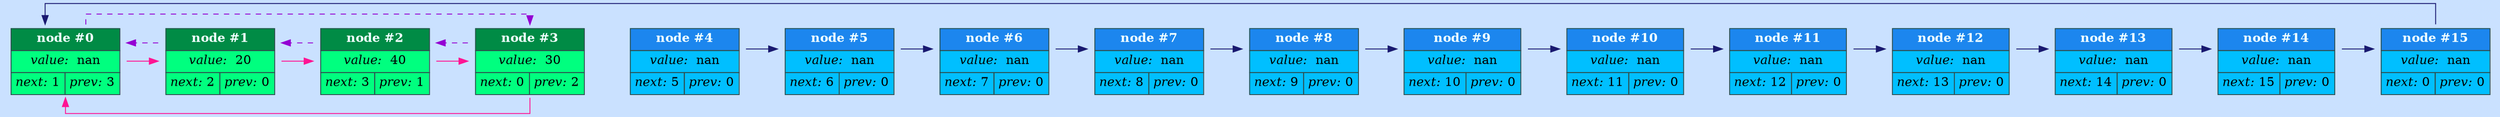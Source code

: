 digraph G{
layout=dot
rankdir=LR
splines=ortho
nodesep=0.1
overlap=voronoi
bgcolor=lightsteelblue1
node [shape=plaintext color=darkslategray]
node0 [label=<<TABLE BORDER="0" CELLBORDER="1" CELLSPACING="0" CELLPADDING="4" BGCOLOR="springgreen">
<TR><TD ALIGN="CENTER" COLSPAN="2" BGCOLOR="springgreen4"><FONT COLOR="azure"><B>node #0</B></FONT></TD></TR>
<TR><TD COLSPAN="2"><I>value: </I> nan</TD></TR>
<TR><TD><I>next: </I>1</TD><TD><I>prev: </I>3</TD></TR>
</TABLE>>]
node1 [label=<<TABLE BORDER="0" CELLBORDER="1" CELLSPACING="0" CELLPADDING="4" BGCOLOR="springgreen">
<TR><TD ALIGN="CENTER" COLSPAN="2" BGCOLOR="springgreen4"><FONT COLOR="azure"><B>node #1</B></FONT></TD></TR>
<TR><TD COLSPAN="2"><I>value: </I> 20</TD></TR>
<TR><TD><I>next: </I>2</TD><TD><I>prev: </I>0</TD></TR>
</TABLE>>]
node2 [label=<<TABLE BORDER="0" CELLBORDER="1" CELLSPACING="0" CELLPADDING="4" BGCOLOR="springgreen">
<TR><TD ALIGN="CENTER" COLSPAN="2" BGCOLOR="springgreen4"><FONT COLOR="azure"><B>node #2</B></FONT></TD></TR>
<TR><TD COLSPAN="2"><I>value: </I> 40</TD></TR>
<TR><TD><I>next: </I>3</TD><TD><I>prev: </I>1</TD></TR>
</TABLE>>]
node3 [label=<<TABLE BORDER="0" CELLBORDER="1" CELLSPACING="0" CELLPADDING="4" BGCOLOR="springgreen">
<TR><TD ALIGN="CENTER" COLSPAN="2" BGCOLOR="springgreen4"><FONT COLOR="azure"><B>node #3</B></FONT></TD></TR>
<TR><TD COLSPAN="2"><I>value: </I> 30</TD></TR>
<TR><TD><I>next: </I>0</TD><TD><I>prev: </I>2</TD></TR>
</TABLE>>]
node4 [label=<<TABLE BORDER="0" CELLBORDER="1" CELLSPACING="0" CELLPADDING="4" BGCOLOR="deepskyblue">
<TR><TD ALIGN="CENTER" COLSPAN="2" BGCOLOR="dodgerblue2"><FONT COLOR="azure"><B>node #4</B></FONT></TD></TR>
<TR><TD COLSPAN="2"><I>value: </I> nan</TD></TR>
<TR><TD><I>next: </I>5</TD><TD><I>prev: </I>0</TD></TR>
</TABLE>>]
node5 [label=<<TABLE BORDER="0" CELLBORDER="1" CELLSPACING="0" CELLPADDING="4" BGCOLOR="deepskyblue">
<TR><TD ALIGN="CENTER" COLSPAN="2" BGCOLOR="dodgerblue2"><FONT COLOR="azure"><B>node #5</B></FONT></TD></TR>
<TR><TD COLSPAN="2"><I>value: </I> nan</TD></TR>
<TR><TD><I>next: </I>6</TD><TD><I>prev: </I>0</TD></TR>
</TABLE>>]
node6 [label=<<TABLE BORDER="0" CELLBORDER="1" CELLSPACING="0" CELLPADDING="4" BGCOLOR="deepskyblue">
<TR><TD ALIGN="CENTER" COLSPAN="2" BGCOLOR="dodgerblue2"><FONT COLOR="azure"><B>node #6</B></FONT></TD></TR>
<TR><TD COLSPAN="2"><I>value: </I> nan</TD></TR>
<TR><TD><I>next: </I>7</TD><TD><I>prev: </I>0</TD></TR>
</TABLE>>]
node7 [label=<<TABLE BORDER="0" CELLBORDER="1" CELLSPACING="0" CELLPADDING="4" BGCOLOR="deepskyblue">
<TR><TD ALIGN="CENTER" COLSPAN="2" BGCOLOR="dodgerblue2"><FONT COLOR="azure"><B>node #7</B></FONT></TD></TR>
<TR><TD COLSPAN="2"><I>value: </I> nan</TD></TR>
<TR><TD><I>next: </I>8</TD><TD><I>prev: </I>0</TD></TR>
</TABLE>>]
node8 [label=<<TABLE BORDER="0" CELLBORDER="1" CELLSPACING="0" CELLPADDING="4" BGCOLOR="deepskyblue">
<TR><TD ALIGN="CENTER" COLSPAN="2" BGCOLOR="dodgerblue2"><FONT COLOR="azure"><B>node #8</B></FONT></TD></TR>
<TR><TD COLSPAN="2"><I>value: </I> nan</TD></TR>
<TR><TD><I>next: </I>9</TD><TD><I>prev: </I>0</TD></TR>
</TABLE>>]
node9 [label=<<TABLE BORDER="0" CELLBORDER="1" CELLSPACING="0" CELLPADDING="4" BGCOLOR="deepskyblue">
<TR><TD ALIGN="CENTER" COLSPAN="2" BGCOLOR="dodgerblue2"><FONT COLOR="azure"><B>node #9</B></FONT></TD></TR>
<TR><TD COLSPAN="2"><I>value: </I> nan</TD></TR>
<TR><TD><I>next: </I>10</TD><TD><I>prev: </I>0</TD></TR>
</TABLE>>]
node10 [label=<<TABLE BORDER="0" CELLBORDER="1" CELLSPACING="0" CELLPADDING="4" BGCOLOR="deepskyblue">
<TR><TD ALIGN="CENTER" COLSPAN="2" BGCOLOR="dodgerblue2"><FONT COLOR="azure"><B>node #10</B></FONT></TD></TR>
<TR><TD COLSPAN="2"><I>value: </I> nan</TD></TR>
<TR><TD><I>next: </I>11</TD><TD><I>prev: </I>0</TD></TR>
</TABLE>>]
node11 [label=<<TABLE BORDER="0" CELLBORDER="1" CELLSPACING="0" CELLPADDING="4" BGCOLOR="deepskyblue">
<TR><TD ALIGN="CENTER" COLSPAN="2" BGCOLOR="dodgerblue2"><FONT COLOR="azure"><B>node #11</B></FONT></TD></TR>
<TR><TD COLSPAN="2"><I>value: </I> nan</TD></TR>
<TR><TD><I>next: </I>12</TD><TD><I>prev: </I>0</TD></TR>
</TABLE>>]
node12 [label=<<TABLE BORDER="0" CELLBORDER="1" CELLSPACING="0" CELLPADDING="4" BGCOLOR="deepskyblue">
<TR><TD ALIGN="CENTER" COLSPAN="2" BGCOLOR="dodgerblue2"><FONT COLOR="azure"><B>node #12</B></FONT></TD></TR>
<TR><TD COLSPAN="2"><I>value: </I> nan</TD></TR>
<TR><TD><I>next: </I>13</TD><TD><I>prev: </I>0</TD></TR>
</TABLE>>]
node13 [label=<<TABLE BORDER="0" CELLBORDER="1" CELLSPACING="0" CELLPADDING="4" BGCOLOR="deepskyblue">
<TR><TD ALIGN="CENTER" COLSPAN="2" BGCOLOR="dodgerblue2"><FONT COLOR="azure"><B>node #13</B></FONT></TD></TR>
<TR><TD COLSPAN="2"><I>value: </I> nan</TD></TR>
<TR><TD><I>next: </I>14</TD><TD><I>prev: </I>0</TD></TR>
</TABLE>>]
node14 [label=<<TABLE BORDER="0" CELLBORDER="1" CELLSPACING="0" CELLPADDING="4" BGCOLOR="deepskyblue">
<TR><TD ALIGN="CENTER" COLSPAN="2" BGCOLOR="dodgerblue2"><FONT COLOR="azure"><B>node #14</B></FONT></TD></TR>
<TR><TD COLSPAN="2"><I>value: </I> nan</TD></TR>
<TR><TD><I>next: </I>15</TD><TD><I>prev: </I>0</TD></TR>
</TABLE>>]
node15 [label=<<TABLE BORDER="0" CELLBORDER="1" CELLSPACING="0" CELLPADDING="4" BGCOLOR="deepskyblue">
<TR><TD ALIGN="CENTER" COLSPAN="2" BGCOLOR="dodgerblue2"><FONT COLOR="azure"><B>node #15</B></FONT></TD></TR>
<TR><TD COLSPAN="2"><I>value: </I> nan</TD></TR>
<TR><TD><I>next: </I>0</TD><TD><I>prev: </I>0</TD></TR>
</TABLE>>]
node0->node1 [weight=999999 color=none]
node0->node1 [weight=0 color=deeppink]
node0->node3 [weight=0 color=darkviolet style=dashed]
node1->node2 [weight=999999 color=none]
node1->node2 [weight=0 color=deeppink]
node1->node0 [weight=0 color=darkviolet style=dashed]
node2->node3 [weight=999999 color=none]
node2->node3 [weight=0 color=deeppink]
node2->node1 [weight=0 color=darkviolet style=dashed]
node3->node4 [weight=999999 color=none]
node3->node0 [weight=0 color=deeppink]
node3->node2 [weight=0 color=darkviolet style=dashed]
node4->node5 [weight=999999 color=none]
node4->node5 [weight=0 color=midnightblue]
node5->node6 [weight=999999 color=none]
node5->node6 [weight=0 color=midnightblue]
node6->node7 [weight=999999 color=none]
node6->node7 [weight=0 color=midnightblue]
node7->node8 [weight=999999 color=none]
node7->node8 [weight=0 color=midnightblue]
node8->node9 [weight=999999 color=none]
node8->node9 [weight=0 color=midnightblue]
node9->node10 [weight=999999 color=none]
node9->node10 [weight=0 color=midnightblue]
node10->node11 [weight=999999 color=none]
node10->node11 [weight=0 color=midnightblue]
node11->node12 [weight=999999 color=none]
node11->node12 [weight=0 color=midnightblue]
node12->node13 [weight=999999 color=none]
node12->node13 [weight=0 color=midnightblue]
node13->node14 [weight=999999 color=none]
node13->node14 [weight=0 color=midnightblue]
node14->node15 [weight=999999 color=none]
node14->node15 [weight=0 color=midnightblue]
node15->node0 [weight=0 color=midnightblue]
}